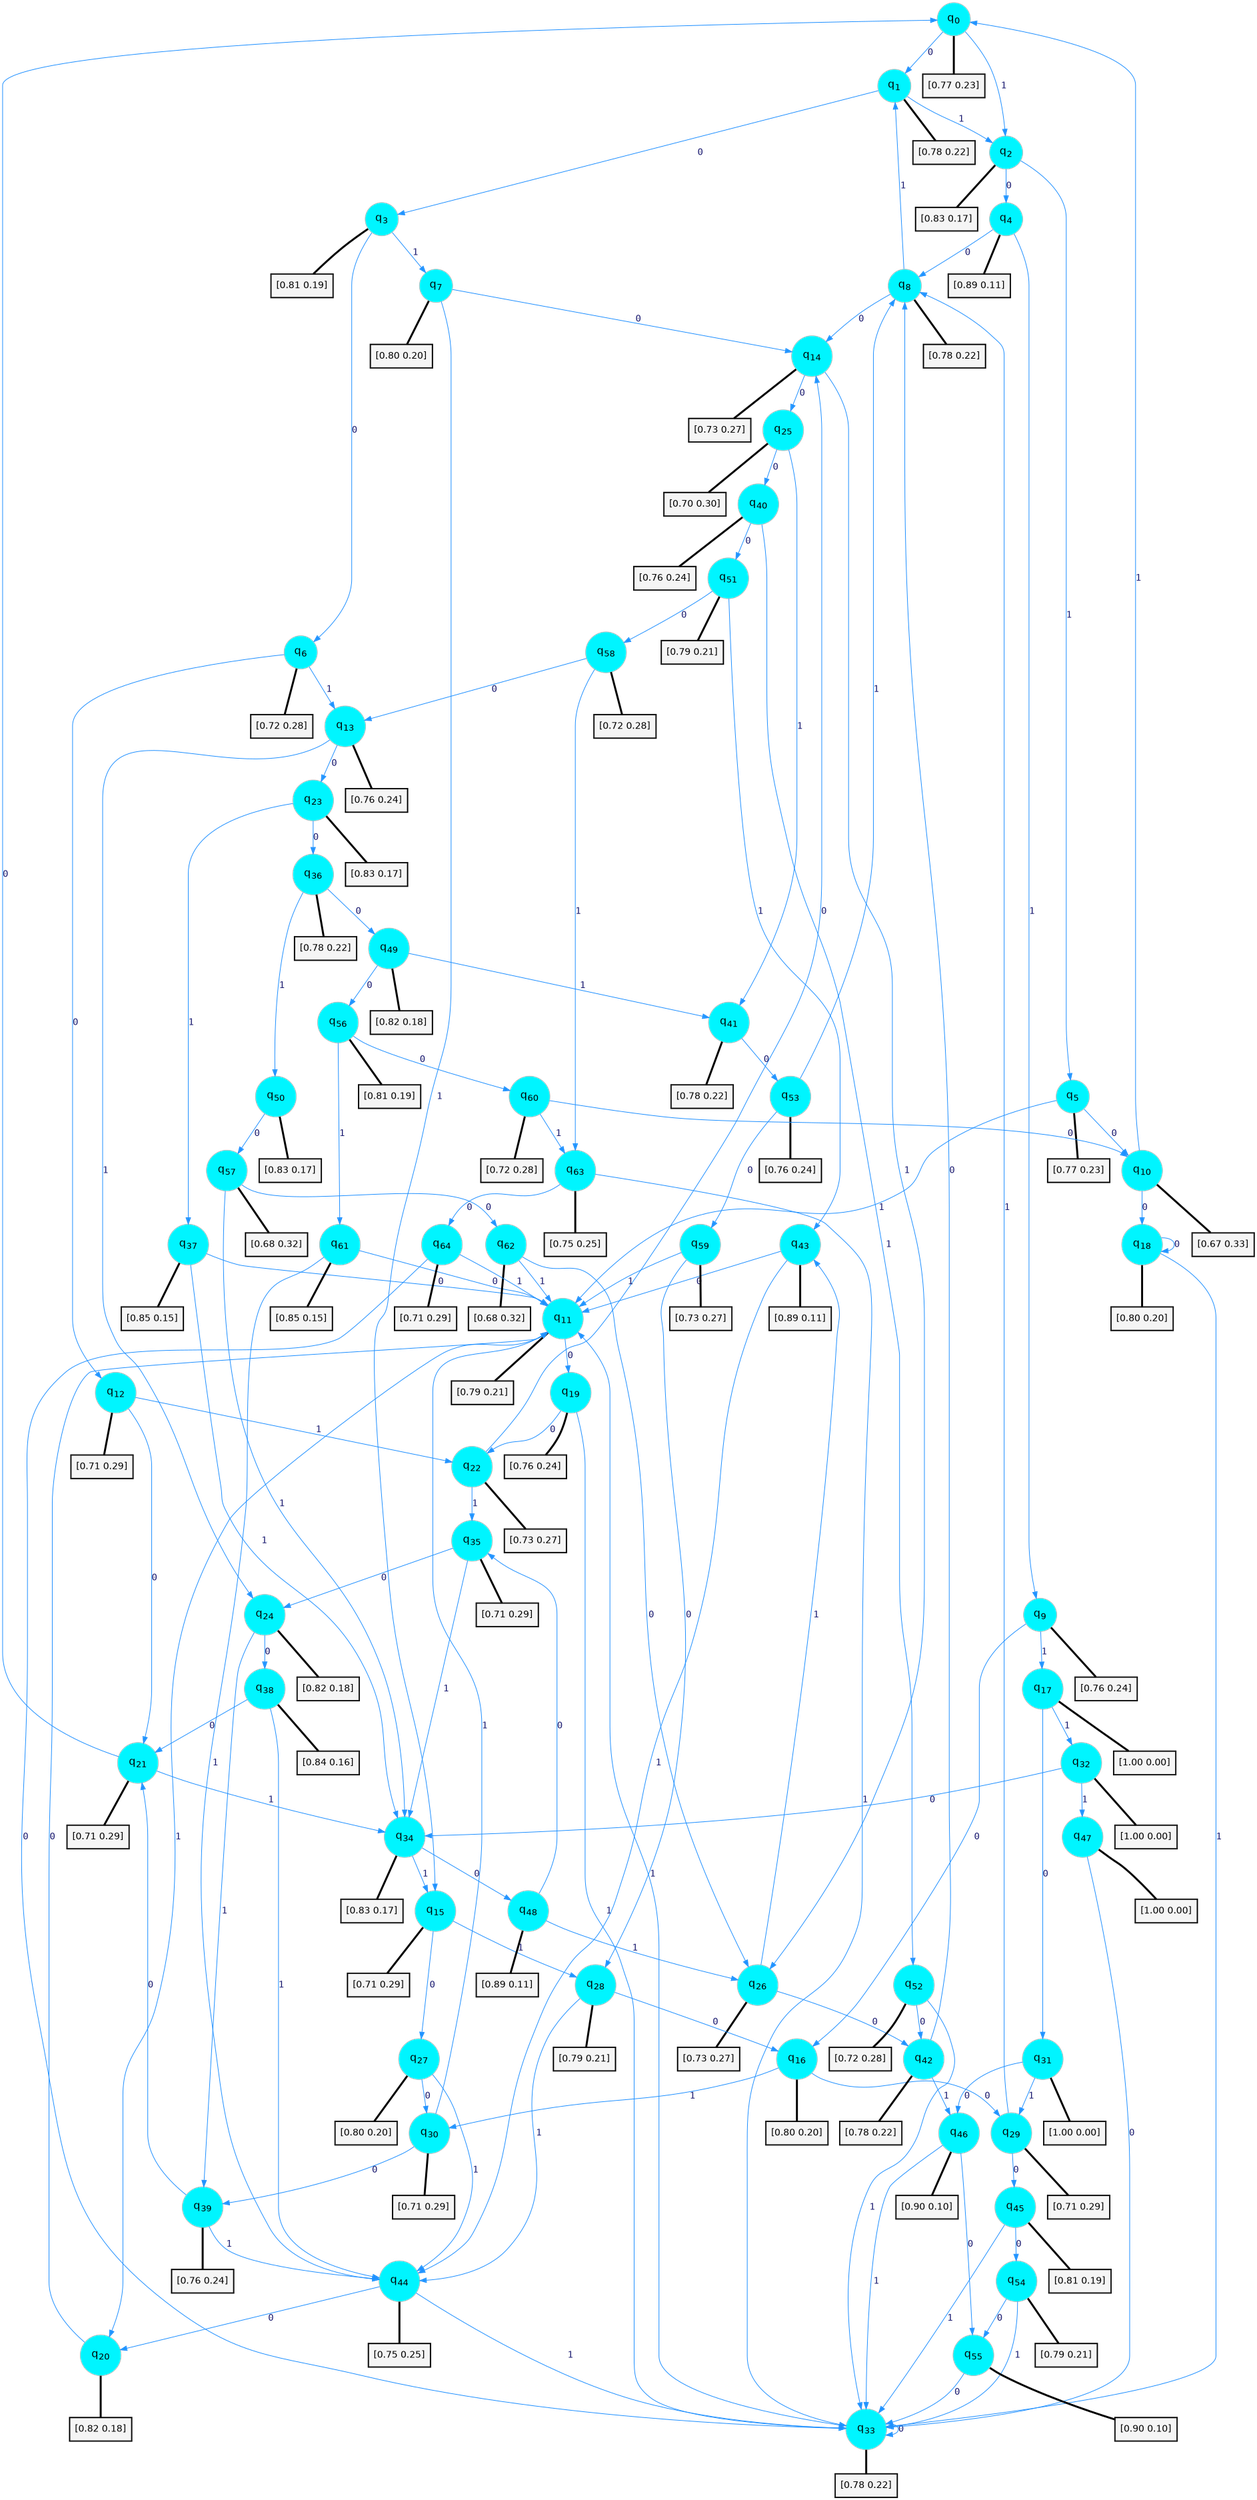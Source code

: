 digraph G {
graph [
bgcolor=transparent, dpi=300, rankdir=TD, size="40,25"];
node [
color=gray, fillcolor=turquoise1, fontcolor=black, fontname=Helvetica, fontsize=16, fontweight=bold, shape=circle, style=filled];
edge [
arrowsize=1, color=dodgerblue1, fontcolor=midnightblue, fontname=courier, fontweight=bold, penwidth=1, style=solid, weight=20];
0[label=<q<SUB>0</SUB>>];
1[label=<q<SUB>1</SUB>>];
2[label=<q<SUB>2</SUB>>];
3[label=<q<SUB>3</SUB>>];
4[label=<q<SUB>4</SUB>>];
5[label=<q<SUB>5</SUB>>];
6[label=<q<SUB>6</SUB>>];
7[label=<q<SUB>7</SUB>>];
8[label=<q<SUB>8</SUB>>];
9[label=<q<SUB>9</SUB>>];
10[label=<q<SUB>10</SUB>>];
11[label=<q<SUB>11</SUB>>];
12[label=<q<SUB>12</SUB>>];
13[label=<q<SUB>13</SUB>>];
14[label=<q<SUB>14</SUB>>];
15[label=<q<SUB>15</SUB>>];
16[label=<q<SUB>16</SUB>>];
17[label=<q<SUB>17</SUB>>];
18[label=<q<SUB>18</SUB>>];
19[label=<q<SUB>19</SUB>>];
20[label=<q<SUB>20</SUB>>];
21[label=<q<SUB>21</SUB>>];
22[label=<q<SUB>22</SUB>>];
23[label=<q<SUB>23</SUB>>];
24[label=<q<SUB>24</SUB>>];
25[label=<q<SUB>25</SUB>>];
26[label=<q<SUB>26</SUB>>];
27[label=<q<SUB>27</SUB>>];
28[label=<q<SUB>28</SUB>>];
29[label=<q<SUB>29</SUB>>];
30[label=<q<SUB>30</SUB>>];
31[label=<q<SUB>31</SUB>>];
32[label=<q<SUB>32</SUB>>];
33[label=<q<SUB>33</SUB>>];
34[label=<q<SUB>34</SUB>>];
35[label=<q<SUB>35</SUB>>];
36[label=<q<SUB>36</SUB>>];
37[label=<q<SUB>37</SUB>>];
38[label=<q<SUB>38</SUB>>];
39[label=<q<SUB>39</SUB>>];
40[label=<q<SUB>40</SUB>>];
41[label=<q<SUB>41</SUB>>];
42[label=<q<SUB>42</SUB>>];
43[label=<q<SUB>43</SUB>>];
44[label=<q<SUB>44</SUB>>];
45[label=<q<SUB>45</SUB>>];
46[label=<q<SUB>46</SUB>>];
47[label=<q<SUB>47</SUB>>];
48[label=<q<SUB>48</SUB>>];
49[label=<q<SUB>49</SUB>>];
50[label=<q<SUB>50</SUB>>];
51[label=<q<SUB>51</SUB>>];
52[label=<q<SUB>52</SUB>>];
53[label=<q<SUB>53</SUB>>];
54[label=<q<SUB>54</SUB>>];
55[label=<q<SUB>55</SUB>>];
56[label=<q<SUB>56</SUB>>];
57[label=<q<SUB>57</SUB>>];
58[label=<q<SUB>58</SUB>>];
59[label=<q<SUB>59</SUB>>];
60[label=<q<SUB>60</SUB>>];
61[label=<q<SUB>61</SUB>>];
62[label=<q<SUB>62</SUB>>];
63[label=<q<SUB>63</SUB>>];
64[label=<q<SUB>64</SUB>>];
65[label="[0.77 0.23]", shape=box,fontcolor=black, fontname=Helvetica, fontsize=14, penwidth=2, fillcolor=whitesmoke,color=black];
66[label="[0.78 0.22]", shape=box,fontcolor=black, fontname=Helvetica, fontsize=14, penwidth=2, fillcolor=whitesmoke,color=black];
67[label="[0.83 0.17]", shape=box,fontcolor=black, fontname=Helvetica, fontsize=14, penwidth=2, fillcolor=whitesmoke,color=black];
68[label="[0.81 0.19]", shape=box,fontcolor=black, fontname=Helvetica, fontsize=14, penwidth=2, fillcolor=whitesmoke,color=black];
69[label="[0.89 0.11]", shape=box,fontcolor=black, fontname=Helvetica, fontsize=14, penwidth=2, fillcolor=whitesmoke,color=black];
70[label="[0.77 0.23]", shape=box,fontcolor=black, fontname=Helvetica, fontsize=14, penwidth=2, fillcolor=whitesmoke,color=black];
71[label="[0.72 0.28]", shape=box,fontcolor=black, fontname=Helvetica, fontsize=14, penwidth=2, fillcolor=whitesmoke,color=black];
72[label="[0.80 0.20]", shape=box,fontcolor=black, fontname=Helvetica, fontsize=14, penwidth=2, fillcolor=whitesmoke,color=black];
73[label="[0.78 0.22]", shape=box,fontcolor=black, fontname=Helvetica, fontsize=14, penwidth=2, fillcolor=whitesmoke,color=black];
74[label="[0.76 0.24]", shape=box,fontcolor=black, fontname=Helvetica, fontsize=14, penwidth=2, fillcolor=whitesmoke,color=black];
75[label="[0.67 0.33]", shape=box,fontcolor=black, fontname=Helvetica, fontsize=14, penwidth=2, fillcolor=whitesmoke,color=black];
76[label="[0.79 0.21]", shape=box,fontcolor=black, fontname=Helvetica, fontsize=14, penwidth=2, fillcolor=whitesmoke,color=black];
77[label="[0.71 0.29]", shape=box,fontcolor=black, fontname=Helvetica, fontsize=14, penwidth=2, fillcolor=whitesmoke,color=black];
78[label="[0.76 0.24]", shape=box,fontcolor=black, fontname=Helvetica, fontsize=14, penwidth=2, fillcolor=whitesmoke,color=black];
79[label="[0.73 0.27]", shape=box,fontcolor=black, fontname=Helvetica, fontsize=14, penwidth=2, fillcolor=whitesmoke,color=black];
80[label="[0.71 0.29]", shape=box,fontcolor=black, fontname=Helvetica, fontsize=14, penwidth=2, fillcolor=whitesmoke,color=black];
81[label="[0.80 0.20]", shape=box,fontcolor=black, fontname=Helvetica, fontsize=14, penwidth=2, fillcolor=whitesmoke,color=black];
82[label="[1.00 0.00]", shape=box,fontcolor=black, fontname=Helvetica, fontsize=14, penwidth=2, fillcolor=whitesmoke,color=black];
83[label="[0.80 0.20]", shape=box,fontcolor=black, fontname=Helvetica, fontsize=14, penwidth=2, fillcolor=whitesmoke,color=black];
84[label="[0.76 0.24]", shape=box,fontcolor=black, fontname=Helvetica, fontsize=14, penwidth=2, fillcolor=whitesmoke,color=black];
85[label="[0.82 0.18]", shape=box,fontcolor=black, fontname=Helvetica, fontsize=14, penwidth=2, fillcolor=whitesmoke,color=black];
86[label="[0.71 0.29]", shape=box,fontcolor=black, fontname=Helvetica, fontsize=14, penwidth=2, fillcolor=whitesmoke,color=black];
87[label="[0.73 0.27]", shape=box,fontcolor=black, fontname=Helvetica, fontsize=14, penwidth=2, fillcolor=whitesmoke,color=black];
88[label="[0.83 0.17]", shape=box,fontcolor=black, fontname=Helvetica, fontsize=14, penwidth=2, fillcolor=whitesmoke,color=black];
89[label="[0.82 0.18]", shape=box,fontcolor=black, fontname=Helvetica, fontsize=14, penwidth=2, fillcolor=whitesmoke,color=black];
90[label="[0.70 0.30]", shape=box,fontcolor=black, fontname=Helvetica, fontsize=14, penwidth=2, fillcolor=whitesmoke,color=black];
91[label="[0.73 0.27]", shape=box,fontcolor=black, fontname=Helvetica, fontsize=14, penwidth=2, fillcolor=whitesmoke,color=black];
92[label="[0.80 0.20]", shape=box,fontcolor=black, fontname=Helvetica, fontsize=14, penwidth=2, fillcolor=whitesmoke,color=black];
93[label="[0.79 0.21]", shape=box,fontcolor=black, fontname=Helvetica, fontsize=14, penwidth=2, fillcolor=whitesmoke,color=black];
94[label="[0.71 0.29]", shape=box,fontcolor=black, fontname=Helvetica, fontsize=14, penwidth=2, fillcolor=whitesmoke,color=black];
95[label="[0.71 0.29]", shape=box,fontcolor=black, fontname=Helvetica, fontsize=14, penwidth=2, fillcolor=whitesmoke,color=black];
96[label="[1.00 0.00]", shape=box,fontcolor=black, fontname=Helvetica, fontsize=14, penwidth=2, fillcolor=whitesmoke,color=black];
97[label="[1.00 0.00]", shape=box,fontcolor=black, fontname=Helvetica, fontsize=14, penwidth=2, fillcolor=whitesmoke,color=black];
98[label="[0.78 0.22]", shape=box,fontcolor=black, fontname=Helvetica, fontsize=14, penwidth=2, fillcolor=whitesmoke,color=black];
99[label="[0.83 0.17]", shape=box,fontcolor=black, fontname=Helvetica, fontsize=14, penwidth=2, fillcolor=whitesmoke,color=black];
100[label="[0.71 0.29]", shape=box,fontcolor=black, fontname=Helvetica, fontsize=14, penwidth=2, fillcolor=whitesmoke,color=black];
101[label="[0.78 0.22]", shape=box,fontcolor=black, fontname=Helvetica, fontsize=14, penwidth=2, fillcolor=whitesmoke,color=black];
102[label="[0.85 0.15]", shape=box,fontcolor=black, fontname=Helvetica, fontsize=14, penwidth=2, fillcolor=whitesmoke,color=black];
103[label="[0.84 0.16]", shape=box,fontcolor=black, fontname=Helvetica, fontsize=14, penwidth=2, fillcolor=whitesmoke,color=black];
104[label="[0.76 0.24]", shape=box,fontcolor=black, fontname=Helvetica, fontsize=14, penwidth=2, fillcolor=whitesmoke,color=black];
105[label="[0.76 0.24]", shape=box,fontcolor=black, fontname=Helvetica, fontsize=14, penwidth=2, fillcolor=whitesmoke,color=black];
106[label="[0.78 0.22]", shape=box,fontcolor=black, fontname=Helvetica, fontsize=14, penwidth=2, fillcolor=whitesmoke,color=black];
107[label="[0.78 0.22]", shape=box,fontcolor=black, fontname=Helvetica, fontsize=14, penwidth=2, fillcolor=whitesmoke,color=black];
108[label="[0.89 0.11]", shape=box,fontcolor=black, fontname=Helvetica, fontsize=14, penwidth=2, fillcolor=whitesmoke,color=black];
109[label="[0.75 0.25]", shape=box,fontcolor=black, fontname=Helvetica, fontsize=14, penwidth=2, fillcolor=whitesmoke,color=black];
110[label="[0.81 0.19]", shape=box,fontcolor=black, fontname=Helvetica, fontsize=14, penwidth=2, fillcolor=whitesmoke,color=black];
111[label="[0.90 0.10]", shape=box,fontcolor=black, fontname=Helvetica, fontsize=14, penwidth=2, fillcolor=whitesmoke,color=black];
112[label="[1.00 0.00]", shape=box,fontcolor=black, fontname=Helvetica, fontsize=14, penwidth=2, fillcolor=whitesmoke,color=black];
113[label="[0.89 0.11]", shape=box,fontcolor=black, fontname=Helvetica, fontsize=14, penwidth=2, fillcolor=whitesmoke,color=black];
114[label="[0.82 0.18]", shape=box,fontcolor=black, fontname=Helvetica, fontsize=14, penwidth=2, fillcolor=whitesmoke,color=black];
115[label="[0.83 0.17]", shape=box,fontcolor=black, fontname=Helvetica, fontsize=14, penwidth=2, fillcolor=whitesmoke,color=black];
116[label="[0.79 0.21]", shape=box,fontcolor=black, fontname=Helvetica, fontsize=14, penwidth=2, fillcolor=whitesmoke,color=black];
117[label="[0.72 0.28]", shape=box,fontcolor=black, fontname=Helvetica, fontsize=14, penwidth=2, fillcolor=whitesmoke,color=black];
118[label="[0.76 0.24]", shape=box,fontcolor=black, fontname=Helvetica, fontsize=14, penwidth=2, fillcolor=whitesmoke,color=black];
119[label="[0.79 0.21]", shape=box,fontcolor=black, fontname=Helvetica, fontsize=14, penwidth=2, fillcolor=whitesmoke,color=black];
120[label="[0.90 0.10]", shape=box,fontcolor=black, fontname=Helvetica, fontsize=14, penwidth=2, fillcolor=whitesmoke,color=black];
121[label="[0.81 0.19]", shape=box,fontcolor=black, fontname=Helvetica, fontsize=14, penwidth=2, fillcolor=whitesmoke,color=black];
122[label="[0.68 0.32]", shape=box,fontcolor=black, fontname=Helvetica, fontsize=14, penwidth=2, fillcolor=whitesmoke,color=black];
123[label="[0.72 0.28]", shape=box,fontcolor=black, fontname=Helvetica, fontsize=14, penwidth=2, fillcolor=whitesmoke,color=black];
124[label="[0.73 0.27]", shape=box,fontcolor=black, fontname=Helvetica, fontsize=14, penwidth=2, fillcolor=whitesmoke,color=black];
125[label="[0.72 0.28]", shape=box,fontcolor=black, fontname=Helvetica, fontsize=14, penwidth=2, fillcolor=whitesmoke,color=black];
126[label="[0.85 0.15]", shape=box,fontcolor=black, fontname=Helvetica, fontsize=14, penwidth=2, fillcolor=whitesmoke,color=black];
127[label="[0.68 0.32]", shape=box,fontcolor=black, fontname=Helvetica, fontsize=14, penwidth=2, fillcolor=whitesmoke,color=black];
128[label="[0.75 0.25]", shape=box,fontcolor=black, fontname=Helvetica, fontsize=14, penwidth=2, fillcolor=whitesmoke,color=black];
129[label="[0.71 0.29]", shape=box,fontcolor=black, fontname=Helvetica, fontsize=14, penwidth=2, fillcolor=whitesmoke,color=black];
0->1 [label=0];
0->2 [label=1];
0->65 [arrowhead=none, penwidth=3,color=black];
1->3 [label=0];
1->2 [label=1];
1->66 [arrowhead=none, penwidth=3,color=black];
2->4 [label=0];
2->5 [label=1];
2->67 [arrowhead=none, penwidth=3,color=black];
3->6 [label=0];
3->7 [label=1];
3->68 [arrowhead=none, penwidth=3,color=black];
4->8 [label=0];
4->9 [label=1];
4->69 [arrowhead=none, penwidth=3,color=black];
5->10 [label=0];
5->11 [label=1];
5->70 [arrowhead=none, penwidth=3,color=black];
6->12 [label=0];
6->13 [label=1];
6->71 [arrowhead=none, penwidth=3,color=black];
7->14 [label=0];
7->15 [label=1];
7->72 [arrowhead=none, penwidth=3,color=black];
8->14 [label=0];
8->1 [label=1];
8->73 [arrowhead=none, penwidth=3,color=black];
9->16 [label=0];
9->17 [label=1];
9->74 [arrowhead=none, penwidth=3,color=black];
10->18 [label=0];
10->0 [label=1];
10->75 [arrowhead=none, penwidth=3,color=black];
11->19 [label=0];
11->20 [label=1];
11->76 [arrowhead=none, penwidth=3,color=black];
12->21 [label=0];
12->22 [label=1];
12->77 [arrowhead=none, penwidth=3,color=black];
13->23 [label=0];
13->24 [label=1];
13->78 [arrowhead=none, penwidth=3,color=black];
14->25 [label=0];
14->26 [label=1];
14->79 [arrowhead=none, penwidth=3,color=black];
15->27 [label=0];
15->28 [label=1];
15->80 [arrowhead=none, penwidth=3,color=black];
16->29 [label=0];
16->30 [label=1];
16->81 [arrowhead=none, penwidth=3,color=black];
17->31 [label=0];
17->32 [label=1];
17->82 [arrowhead=none, penwidth=3,color=black];
18->18 [label=0];
18->33 [label=1];
18->83 [arrowhead=none, penwidth=3,color=black];
19->22 [label=0];
19->33 [label=1];
19->84 [arrowhead=none, penwidth=3,color=black];
20->11 [label=0];
20->85 [arrowhead=none, penwidth=3,color=black];
21->0 [label=0];
21->34 [label=1];
21->86 [arrowhead=none, penwidth=3,color=black];
22->14 [label=0];
22->35 [label=1];
22->87 [arrowhead=none, penwidth=3,color=black];
23->36 [label=0];
23->37 [label=1];
23->88 [arrowhead=none, penwidth=3,color=black];
24->38 [label=0];
24->39 [label=1];
24->89 [arrowhead=none, penwidth=3,color=black];
25->40 [label=0];
25->41 [label=1];
25->90 [arrowhead=none, penwidth=3,color=black];
26->42 [label=0];
26->43 [label=1];
26->91 [arrowhead=none, penwidth=3,color=black];
27->30 [label=0];
27->44 [label=1];
27->92 [arrowhead=none, penwidth=3,color=black];
28->16 [label=0];
28->44 [label=1];
28->93 [arrowhead=none, penwidth=3,color=black];
29->45 [label=0];
29->8 [label=1];
29->94 [arrowhead=none, penwidth=3,color=black];
30->39 [label=0];
30->11 [label=1];
30->95 [arrowhead=none, penwidth=3,color=black];
31->46 [label=0];
31->29 [label=1];
31->96 [arrowhead=none, penwidth=3,color=black];
32->34 [label=0];
32->47 [label=1];
32->97 [arrowhead=none, penwidth=3,color=black];
33->33 [label=0];
33->11 [label=1];
33->98 [arrowhead=none, penwidth=3,color=black];
34->48 [label=0];
34->15 [label=1];
34->99 [arrowhead=none, penwidth=3,color=black];
35->24 [label=0];
35->34 [label=1];
35->100 [arrowhead=none, penwidth=3,color=black];
36->49 [label=0];
36->50 [label=1];
36->101 [arrowhead=none, penwidth=3,color=black];
37->11 [label=0];
37->34 [label=1];
37->102 [arrowhead=none, penwidth=3,color=black];
38->21 [label=0];
38->44 [label=1];
38->103 [arrowhead=none, penwidth=3,color=black];
39->21 [label=0];
39->44 [label=1];
39->104 [arrowhead=none, penwidth=3,color=black];
40->51 [label=0];
40->52 [label=1];
40->105 [arrowhead=none, penwidth=3,color=black];
41->53 [label=0];
41->106 [arrowhead=none, penwidth=3,color=black];
42->8 [label=0];
42->46 [label=1];
42->107 [arrowhead=none, penwidth=3,color=black];
43->11 [label=0];
43->44 [label=1];
43->108 [arrowhead=none, penwidth=3,color=black];
44->20 [label=0];
44->33 [label=1];
44->109 [arrowhead=none, penwidth=3,color=black];
45->54 [label=0];
45->33 [label=1];
45->110 [arrowhead=none, penwidth=3,color=black];
46->55 [label=0];
46->33 [label=1];
46->111 [arrowhead=none, penwidth=3,color=black];
47->33 [label=0];
47->112 [arrowhead=none, penwidth=3,color=black];
48->35 [label=0];
48->26 [label=1];
48->113 [arrowhead=none, penwidth=3,color=black];
49->56 [label=0];
49->41 [label=1];
49->114 [arrowhead=none, penwidth=3,color=black];
50->57 [label=0];
50->115 [arrowhead=none, penwidth=3,color=black];
51->58 [label=0];
51->43 [label=1];
51->116 [arrowhead=none, penwidth=3,color=black];
52->42 [label=0];
52->33 [label=1];
52->117 [arrowhead=none, penwidth=3,color=black];
53->59 [label=0];
53->8 [label=1];
53->118 [arrowhead=none, penwidth=3,color=black];
54->55 [label=0];
54->33 [label=1];
54->119 [arrowhead=none, penwidth=3,color=black];
55->33 [label=0];
55->120 [arrowhead=none, penwidth=3,color=black];
56->60 [label=0];
56->61 [label=1];
56->121 [arrowhead=none, penwidth=3,color=black];
57->62 [label=0];
57->34 [label=1];
57->122 [arrowhead=none, penwidth=3,color=black];
58->13 [label=0];
58->63 [label=1];
58->123 [arrowhead=none, penwidth=3,color=black];
59->28 [label=0];
59->11 [label=1];
59->124 [arrowhead=none, penwidth=3,color=black];
60->10 [label=0];
60->63 [label=1];
60->125 [arrowhead=none, penwidth=3,color=black];
61->11 [label=0];
61->44 [label=1];
61->126 [arrowhead=none, penwidth=3,color=black];
62->26 [label=0];
62->11 [label=1];
62->127 [arrowhead=none, penwidth=3,color=black];
63->64 [label=0];
63->33 [label=1];
63->128 [arrowhead=none, penwidth=3,color=black];
64->33 [label=0];
64->11 [label=1];
64->129 [arrowhead=none, penwidth=3,color=black];
}

